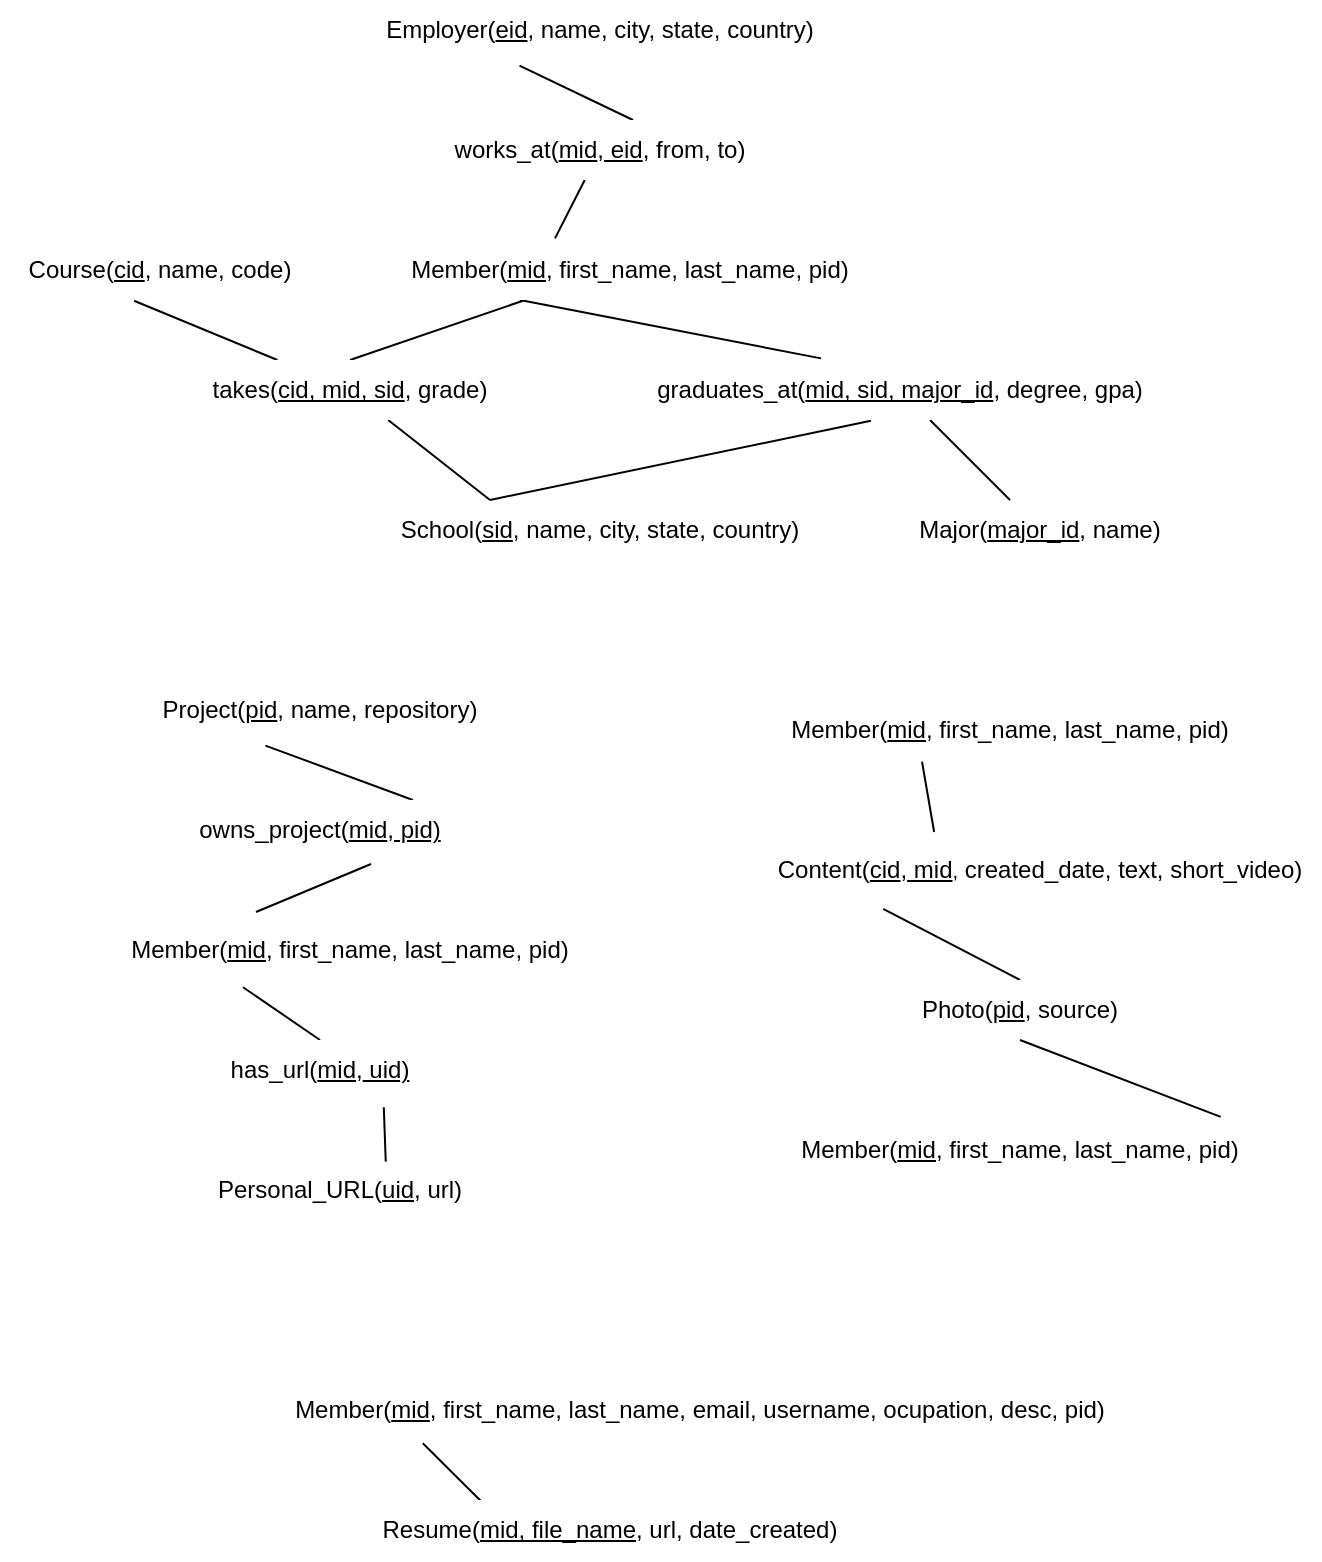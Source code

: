 <mxfile>
    <diagram id="TIdBPrcZQC-vxjIlggM5" name="Page-1">
        <mxGraphModel dx="2074" dy="1999" grid="1" gridSize="10" guides="1" tooltips="1" connect="1" arrows="1" fold="1" page="1" pageScale="1" pageWidth="850" pageHeight="1100" background="#ffffff" math="0" shadow="0">
            <root>
                <mxCell id="0"/>
                <mxCell id="1" parent="0"/>
                <mxCell id="6" style="edgeStyle=none;html=1;endArrow=none;endFill=0;entryX=0.359;entryY=-0.027;entryDx=0;entryDy=0;entryPerimeter=0;" parent="1" target="5" edge="1">
                    <mxGeometry relative="1" as="geometry">
                        <mxPoint x="140" y="130" as="sourcePoint"/>
                    </mxGeometry>
                </mxCell>
                <mxCell id="2" value="Member(&lt;u&gt;mid&lt;/u&gt;, first_name, last_name, pid)" style="rounded=0;whiteSpace=wrap;html=1;strokeColor=none;" parent="1" vertex="1">
                    <mxGeometry x="70" y="100" width="250" height="30" as="geometry"/>
                </mxCell>
                <mxCell id="3" value="School(&lt;u&gt;sid&lt;/u&gt;, name, city, state, country)" style="rounded=0;whiteSpace=wrap;html=1;strokeColor=none;" parent="1" vertex="1">
                    <mxGeometry x="70" y="230" width="220" height="30" as="geometry"/>
                </mxCell>
                <mxCell id="4" value="Major(&lt;u&gt;major_id&lt;/u&gt;, name)" style="rounded=0;whiteSpace=wrap;html=1;strokeColor=none;" parent="1" vertex="1">
                    <mxGeometry x="320" y="230" width="160" height="30" as="geometry"/>
                </mxCell>
                <mxCell id="7" style="edgeStyle=none;html=1;entryX=0.25;entryY=0;entryDx=0;entryDy=0;endArrow=none;endFill=0;exitX=0.448;exitY=1.013;exitDx=0;exitDy=0;exitPerimeter=0;" parent="1" source="5" target="3" edge="1">
                    <mxGeometry relative="1" as="geometry"/>
                </mxCell>
                <mxCell id="8" style="edgeStyle=none;html=1;endArrow=none;endFill=0;" parent="1" source="5" target="4" edge="1">
                    <mxGeometry relative="1" as="geometry"/>
                </mxCell>
                <mxCell id="5" value="graduates_at(&lt;u&gt;mid, sid, major_id&lt;/u&gt;,&amp;nbsp;degree, gpa)" style="rounded=0;whiteSpace=wrap;html=1;strokeColor=none;" parent="1" vertex="1">
                    <mxGeometry x="190" y="160" width="280" height="30" as="geometry"/>
                </mxCell>
                <mxCell id="12" style="edgeStyle=none;html=1;entryX=0.419;entryY=1.013;entryDx=0;entryDy=0;entryPerimeter=0;endArrow=none;endFill=0;" parent="1" source="9" target="10" edge="1">
                    <mxGeometry relative="1" as="geometry"/>
                </mxCell>
                <mxCell id="13" style="edgeStyle=none;html=1;entryX=0.286;entryY=1.013;entryDx=0;entryDy=0;entryPerimeter=0;endArrow=none;endFill=0;exitX=0.5;exitY=0;exitDx=0;exitDy=0;" parent="1" source="9" target="2" edge="1">
                    <mxGeometry relative="1" as="geometry"/>
                </mxCell>
                <mxCell id="14" style="edgeStyle=none;html=1;entryX=0.25;entryY=0;entryDx=0;entryDy=0;endArrow=none;endFill=0;" parent="1" source="9" target="3" edge="1">
                    <mxGeometry relative="1" as="geometry"/>
                </mxCell>
                <mxCell id="9" value="takes(&lt;u&gt;cid, mid, sid&lt;/u&gt;,&amp;nbsp;grade)" style="rounded=0;whiteSpace=wrap;html=1;strokeColor=none;" parent="1" vertex="1">
                    <mxGeometry x="-30" y="160" width="170" height="30" as="geometry"/>
                </mxCell>
                <mxCell id="10" value="Course(&lt;u&gt;cid&lt;/u&gt;, name, code)" style="rounded=0;whiteSpace=wrap;html=1;strokeColor=none;" parent="1" vertex="1">
                    <mxGeometry x="-120" y="100" width="160" height="30" as="geometry"/>
                </mxCell>
                <mxCell id="18" value="" style="edgeStyle=none;html=1;endArrow=none;endFill=0;exitX=0.317;exitY=1.093;exitDx=0;exitDy=0;exitPerimeter=0;entryX=0.575;entryY=0;entryDx=0;entryDy=0;entryPerimeter=0;" parent="1" source="15" target="16" edge="1">
                    <mxGeometry relative="1" as="geometry"/>
                </mxCell>
                <mxCell id="15" value="Employer(&lt;u&gt;eid&lt;/u&gt;, name, city, state, country)" style="rounded=0;whiteSpace=wrap;html=1;strokeColor=none;" parent="1" vertex="1">
                    <mxGeometry x="70" y="-20" width="220" height="30" as="geometry"/>
                </mxCell>
                <mxCell id="17" value="" style="edgeStyle=none;html=1;endArrow=none;endFill=0;entryX=0.35;entryY=-0.027;entryDx=0;entryDy=0;entryPerimeter=0;" parent="1" source="16" target="2" edge="1">
                    <mxGeometry relative="1" as="geometry"/>
                </mxCell>
                <mxCell id="16" value="works_at(&lt;u&gt;mid&lt;/u&gt;,&lt;u&gt;&amp;nbsp;eid&lt;/u&gt;,&amp;nbsp;from, to)" style="rounded=0;whiteSpace=wrap;html=1;strokeColor=none;" parent="1" vertex="1">
                    <mxGeometry x="70" y="40" width="220" height="30" as="geometry"/>
                </mxCell>
                <mxCell id="19" value="Member(&lt;u&gt;mid&lt;/u&gt;, first_name, last_name, pid)" style="rounded=0;whiteSpace=wrap;html=1;strokeColor=none;" parent="1" vertex="1">
                    <mxGeometry x="-70" y="440" width="250" height="30" as="geometry"/>
                </mxCell>
                <mxCell id="20" value="Project(&lt;u&gt;pid&lt;/u&gt;, name, repository)" style="rounded=0;whiteSpace=wrap;html=1;strokeColor=none;" parent="1" vertex="1">
                    <mxGeometry x="-70" y="320" width="220" height="30" as="geometry"/>
                </mxCell>
                <mxCell id="22" style="edgeStyle=none;html=1;entryX=0.376;entryY=1.093;entryDx=0;entryDy=0;entryPerimeter=0;endArrow=none;endFill=0;exitX=0.711;exitY=0;exitDx=0;exitDy=0;exitPerimeter=0;" parent="1" source="21" target="20" edge="1">
                    <mxGeometry relative="1" as="geometry"/>
                </mxCell>
                <mxCell id="23" value="" style="edgeStyle=none;html=1;endArrow=none;endFill=0;exitX=0.616;exitY=1.067;exitDx=0;exitDy=0;exitPerimeter=0;entryX=0.312;entryY=-0.133;entryDx=0;entryDy=0;entryPerimeter=0;" parent="1" source="21" target="19" edge="1">
                    <mxGeometry relative="1" as="geometry"/>
                </mxCell>
                <mxCell id="21" value="owns_project(&lt;u&gt;mid&lt;/u&gt;,&lt;u&gt;&amp;nbsp;pid)&lt;/u&gt;" style="rounded=0;whiteSpace=wrap;html=1;strokeColor=none;" parent="1" vertex="1">
                    <mxGeometry x="-70" y="380" width="220" height="30" as="geometry"/>
                </mxCell>
                <mxCell id="25" value="Personal_URL(&lt;u&gt;uid&lt;/u&gt;, url)" style="rounded=0;whiteSpace=wrap;html=1;strokeColor=none;" parent="1" vertex="1">
                    <mxGeometry x="-60" y="560" width="220" height="30" as="geometry"/>
                </mxCell>
                <mxCell id="27" value="" style="edgeStyle=none;html=1;endArrow=none;endFill=0;entryX=0.286;entryY=1.12;entryDx=0;entryDy=0;entryPerimeter=0;exitX=0.5;exitY=0;exitDx=0;exitDy=0;" parent="1" source="26" target="19" edge="1">
                    <mxGeometry relative="1" as="geometry"/>
                </mxCell>
                <mxCell id="29" value="" style="edgeStyle=none;html=1;endArrow=none;endFill=0;entryX=0.604;entryY=0.027;entryDx=0;entryDy=0;entryPerimeter=0;exitX=0.645;exitY=1.12;exitDx=0;exitDy=0;exitPerimeter=0;" parent="1" source="26" target="25" edge="1">
                    <mxGeometry relative="1" as="geometry"/>
                </mxCell>
                <mxCell id="26" value="has_url(&lt;u&gt;mid&lt;/u&gt;,&lt;u&gt;&amp;nbsp;uid)&lt;/u&gt;" style="rounded=0;whiteSpace=wrap;html=1;strokeColor=none;" parent="1" vertex="1">
                    <mxGeometry x="-70" y="500" width="220" height="30" as="geometry"/>
                </mxCell>
                <mxCell id="31" value="Member(&lt;u&gt;mid&lt;/u&gt;, first_name, last_name, pid)" style="rounded=0;whiteSpace=wrap;html=1;strokeColor=none;" parent="1" vertex="1">
                    <mxGeometry x="260" y="330" width="250" height="30" as="geometry"/>
                </mxCell>
                <mxCell id="33" value="" style="edgeStyle=none;html=1;endArrow=none;endFill=0;entryX=0.324;entryY=1.027;entryDx=0;entryDy=0;entryPerimeter=0;exitX=0.311;exitY=-0.133;exitDx=0;exitDy=0;exitPerimeter=0;" parent="1" source="32" target="31" edge="1">
                    <mxGeometry relative="1" as="geometry">
                        <mxPoint x="370" y="400" as="sourcePoint"/>
                    </mxGeometry>
                </mxCell>
                <mxCell id="35" value="" style="edgeStyle=none;html=1;endArrow=none;endFill=0;exitX=0.22;exitY=1.147;exitDx=0;exitDy=0;exitPerimeter=0;entryX=0.5;entryY=0;entryDx=0;entryDy=0;" parent="1" source="32" target="34" edge="1">
                    <mxGeometry relative="1" as="geometry">
                        <mxPoint x="340" y="460" as="targetPoint"/>
                    </mxGeometry>
                </mxCell>
                <mxCell id="32" value="Content(&lt;u&gt;cid&lt;/u&gt;,&lt;u&gt;&amp;nbsp;mid&lt;/u&gt;&lt;span style=&quot;font-size: 10px;&quot;&gt;,&lt;/span&gt;&amp;nbsp;created_date, text, short_video)" style="rounded=0;whiteSpace=wrap;html=1;strokeColor=none;" parent="1" vertex="1">
                    <mxGeometry x="260" y="400" width="280" height="30" as="geometry"/>
                </mxCell>
                <mxCell id="34" value="Photo(&lt;u&gt;pid&lt;/u&gt;, source)" style="rounded=0;whiteSpace=wrap;html=1;strokeColor=none;" parent="1" vertex="1">
                    <mxGeometry x="310" y="470" width="160" height="30" as="geometry"/>
                </mxCell>
                <mxCell id="39" value="" style="edgeStyle=none;html=1;endArrow=none;endFill=0;exitX=0.5;exitY=1;exitDx=0;exitDy=0;entryX=0.886;entryY=-0.053;entryDx=0;entryDy=0;entryPerimeter=0;" parent="1" source="34" target="37" edge="1">
                    <mxGeometry relative="1" as="geometry">
                        <mxPoint x="357.6" y="501.59" as="sourcePoint"/>
                    </mxGeometry>
                </mxCell>
                <mxCell id="37" value="Member(&lt;u&gt;mid&lt;/u&gt;, first_name, last_name, pid)" style="rounded=0;whiteSpace=wrap;html=1;strokeColor=none;" parent="1" vertex="1">
                    <mxGeometry x="260" y="540" width="260" height="30" as="geometry"/>
                </mxCell>
                <mxCell id="40" value="Member(&lt;u&gt;mid&lt;/u&gt;, first_name, last_name, email, username, ocupation, desc, pid)" style="rounded=0;whiteSpace=wrap;html=1;strokeColor=none;" vertex="1" parent="1">
                    <mxGeometry x="20" y="670" width="420" height="30" as="geometry"/>
                </mxCell>
                <mxCell id="42" style="edgeStyle=none;html=1;entryX=0.17;entryY=1.053;entryDx=0;entryDy=0;entryPerimeter=0;endArrow=none;endFill=0;exitX=0.28;exitY=0.333;exitDx=0;exitDy=0;exitPerimeter=0;" edge="1" parent="1" source="41" target="40">
                    <mxGeometry relative="1" as="geometry"/>
                </mxCell>
                <mxCell id="41" value="Resume(&lt;u&gt;mid, file_name&lt;/u&gt;, url, date_created)" style="rounded=0;whiteSpace=wrap;html=1;strokeColor=none;" vertex="1" parent="1">
                    <mxGeometry x="60" y="730" width="250" height="30" as="geometry"/>
                </mxCell>
            </root>
        </mxGraphModel>
    </diagram>
</mxfile>
